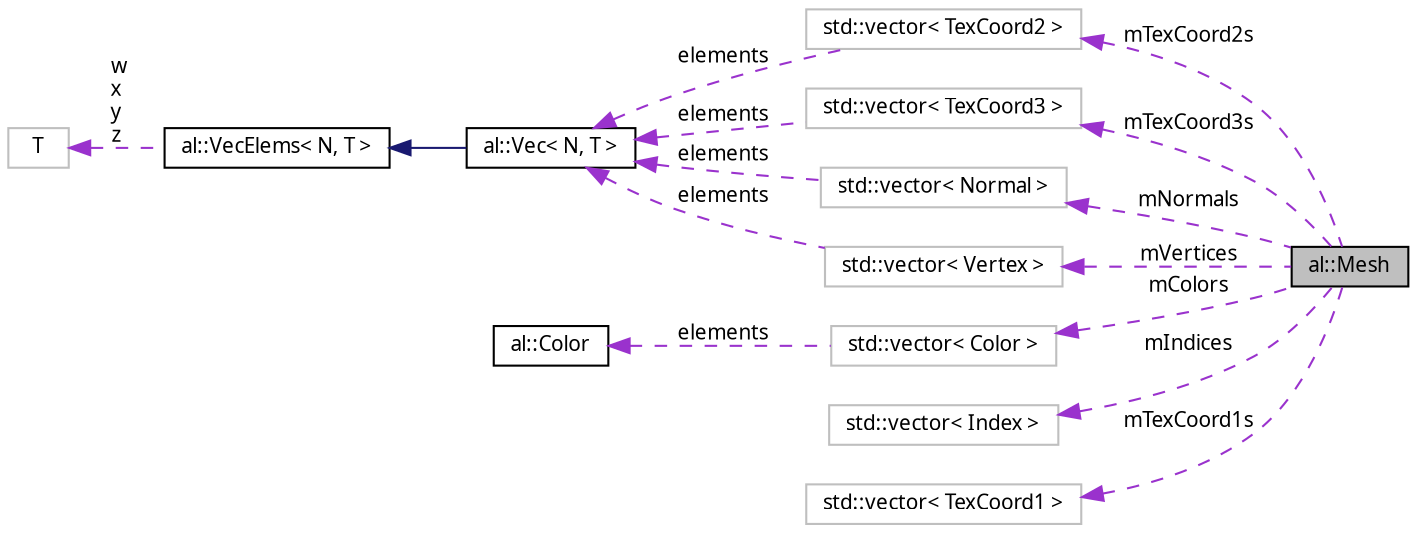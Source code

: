 digraph "al::Mesh"
{
 // LATEX_PDF_SIZE
  bgcolor="transparent";
  edge [fontname="FreeSans.ttf",fontsize="10",labelfontname="FreeSans.ttf",labelfontsize="10"];
  node [fontname="FreeSans.ttf",fontsize="10",shape=record];
  rankdir="LR";
  Node1 [label="al::Mesh",height=0.2,width=0.4,color="black", fillcolor="grey75", style="filled", fontcolor="black",tooltip="Stores buffers related to rendering graphical objects."];
  Node2 -> Node1 [dir="back",color="darkorchid3",fontsize="10",style="dashed",label=" mTexCoord2s" ,fontname="FreeSans.ttf"];
  Node2 [label="std::vector\< TexCoord2 \>",height=0.2,width=0.4,color="grey75",tooltip=" "];
  Node3 -> Node2 [dir="back",color="darkorchid3",fontsize="10",style="dashed",label=" elements" ,fontname="FreeSans.ttf"];
  Node3 [label="al::Vec\< N, T \>",height=0.2,width=0.4,color="black",URL="$classal_1_1_vec.html",tooltip="Fixed-size n-vector."];
  Node4 -> Node3 [dir="back",color="midnightblue",fontsize="10",style="solid",fontname="FreeSans.ttf"];
  Node4 [label="al::VecElems\< N, T \>",height=0.2,width=0.4,color="black",URL="$structal_1_1_vec_elems.html",tooltip=" "];
  Node5 -> Node4 [dir="back",color="darkorchid3",fontsize="10",style="dashed",label=" w\nx\ny\nz" ,fontname="FreeSans.ttf"];
  Node5 [label="T",height=0.2,width=0.4,color="grey75",tooltip=" "];
  Node6 -> Node1 [dir="back",color="darkorchid3",fontsize="10",style="dashed",label=" mTexCoord3s" ,fontname="FreeSans.ttf"];
  Node6 [label="std::vector\< TexCoord3 \>",height=0.2,width=0.4,color="grey75",tooltip=" "];
  Node3 -> Node6 [dir="back",color="darkorchid3",fontsize="10",style="dashed",label=" elements" ,fontname="FreeSans.ttf"];
  Node7 -> Node1 [dir="back",color="darkorchid3",fontsize="10",style="dashed",label=" mNormals" ,fontname="FreeSans.ttf"];
  Node7 [label="std::vector\< Normal \>",height=0.2,width=0.4,color="grey75",tooltip=" "];
  Node3 -> Node7 [dir="back",color="darkorchid3",fontsize="10",style="dashed",label=" elements" ,fontname="FreeSans.ttf"];
  Node8 -> Node1 [dir="back",color="darkorchid3",fontsize="10",style="dashed",label=" mColors" ,fontname="FreeSans.ttf"];
  Node8 [label="std::vector\< Color \>",height=0.2,width=0.4,color="grey75",tooltip=" "];
  Node9 -> Node8 [dir="back",color="darkorchid3",fontsize="10",style="dashed",label=" elements" ,fontname="FreeSans.ttf"];
  Node9 [label="al::Color",height=0.2,width=0.4,color="black",URL="$structal_1_1_color.html",tooltip=" "];
  Node10 -> Node1 [dir="back",color="darkorchid3",fontsize="10",style="dashed",label=" mIndices" ,fontname="FreeSans.ttf"];
  Node10 [label="std::vector\< Index \>",height=0.2,width=0.4,color="grey75",tooltip=" "];
  Node11 -> Node1 [dir="back",color="darkorchid3",fontsize="10",style="dashed",label=" mTexCoord1s" ,fontname="FreeSans.ttf"];
  Node11 [label="std::vector\< TexCoord1 \>",height=0.2,width=0.4,color="grey75",tooltip=" "];
  Node12 -> Node1 [dir="back",color="darkorchid3",fontsize="10",style="dashed",label=" mVertices" ,fontname="FreeSans.ttf"];
  Node12 [label="std::vector\< Vertex \>",height=0.2,width=0.4,color="grey75",tooltip=" "];
  Node3 -> Node12 [dir="back",color="darkorchid3",fontsize="10",style="dashed",label=" elements" ,fontname="FreeSans.ttf"];
}
